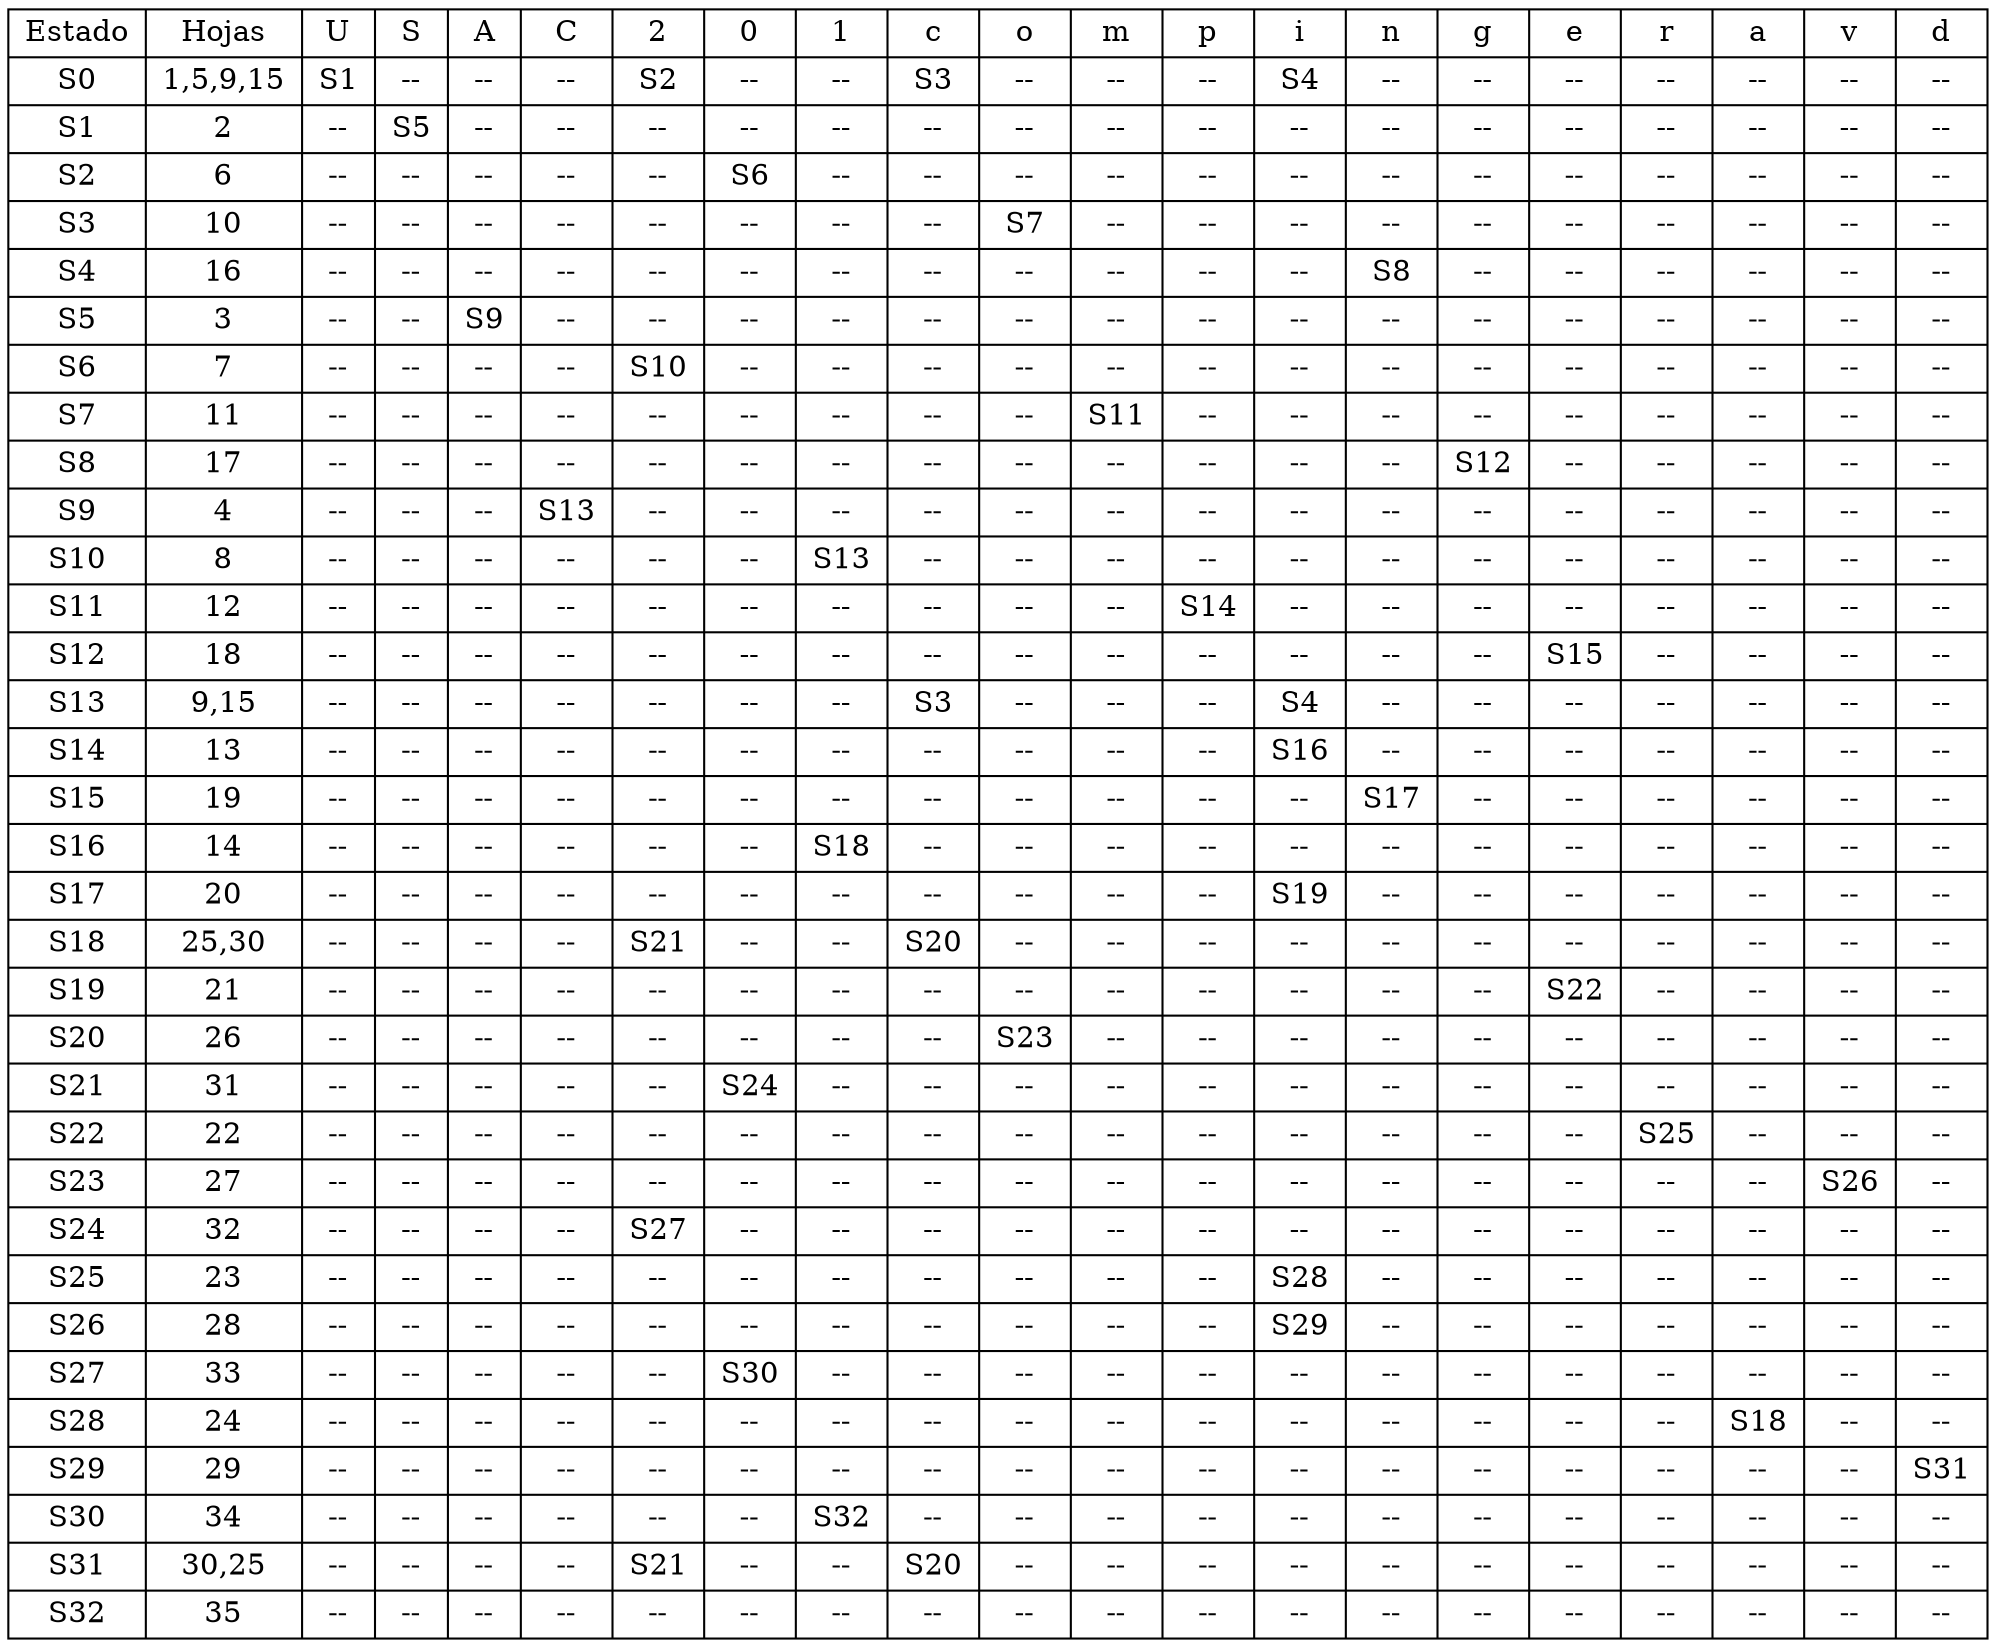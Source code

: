 digraph G{
rankdir=UD
node[shape=box]
concentrate=true
nodotabla[shape=record label="{Estado|S0|S1|S2|S3|S4|S5|S6|S7|S8|S9|S10|S11|S12|S13|S14|S15|S16|S17|S18|S19|S20|S21|S22|S23|S24|S25|S26|S27|S28|S29|S30|S31|S32}|{Hojas|1,5,9,15|2|6|10|16|3|7|11|17|4|8|12|18|9,15|13|19|14|20|25,30|21|26|31|22|27|32|23|28|33|24|29|34|30,25|35}|{U|S1|--|--|--|--|--|--|--|--|--|--|--|--|--|--|--|--|--|--|--|--|--|--|--|--|--|--|--|--|--|--|--|--}|{S|--|S5|--|--|--|--|--|--|--|--|--|--|--|--|--|--|--|--|--|--|--|--|--|--|--|--|--|--|--|--|--|--|--}|{A|--|--|--|--|--|S9|--|--|--|--|--|--|--|--|--|--|--|--|--|--|--|--|--|--|--|--|--|--|--|--|--|--|--}|{C|--|--|--|--|--|--|--|--|--|S13|--|--|--|--|--|--|--|--|--|--|--|--|--|--|--|--|--|--|--|--|--|--|--}|{2|S2|--|--|--|--|--|S10|--|--|--|--|--|--|--|--|--|--|--|S21|--|--|--|--|--|S27|--|--|--|--|--|--|S21|--}|{0|--|--|S6|--|--|--|--|--|--|--|--|--|--|--|--|--|--|--|--|--|--|S24|--|--|--|--|--|S30|--|--|--|--|--}|{1|--|--|--|--|--|--|--|--|--|--|S13|--|--|--|--|--|S18|--|--|--|--|--|--|--|--|--|--|--|--|--|S32|--|--}|{c|S3|--|--|--|--|--|--|--|--|--|--|--|--|S3|--|--|--|--|S20|--|--|--|--|--|--|--|--|--|--|--|--|S20|--}|{o|--|--|--|S7|--|--|--|--|--|--|--|--|--|--|--|--|--|--|--|--|S23|--|--|--|--|--|--|--|--|--|--|--|--}|{m|--|--|--|--|--|--|--|S11|--|--|--|--|--|--|--|--|--|--|--|--|--|--|--|--|--|--|--|--|--|--|--|--|--}|{p|--|--|--|--|--|--|--|--|--|--|--|S14|--|--|--|--|--|--|--|--|--|--|--|--|--|--|--|--|--|--|--|--|--}|{i|S4|--|--|--|--|--|--|--|--|--|--|--|--|S4|S16|--|--|S19|--|--|--|--|--|--|--|S28|S29|--|--|--|--|--|--}|{n|--|--|--|--|S8|--|--|--|--|--|--|--|--|--|--|S17|--|--|--|--|--|--|--|--|--|--|--|--|--|--|--|--|--}|{g|--|--|--|--|--|--|--|--|S12|--|--|--|--|--|--|--|--|--|--|--|--|--|--|--|--|--|--|--|--|--|--|--|--}|{e|--|--|--|--|--|--|--|--|--|--|--|--|S15|--|--|--|--|--|--|S22|--|--|--|--|--|--|--|--|--|--|--|--|--}|{r|--|--|--|--|--|--|--|--|--|--|--|--|--|--|--|--|--|--|--|--|--|--|S25|--|--|--|--|--|--|--|--|--|--}|{a|--|--|--|--|--|--|--|--|--|--|--|--|--|--|--|--|--|--|--|--|--|--|--|--|--|--|--|--|S18|--|--|--|--}|{v|--|--|--|--|--|--|--|--|--|--|--|--|--|--|--|--|--|--|--|--|--|--|--|S26|--|--|--|--|--|--|--|--|--}|{d|--|--|--|--|--|--|--|--|--|--|--|--|--|--|--|--|--|--|--|--|--|--|--|--|--|--|--|--|--|S31|--|--|--}"]
}
